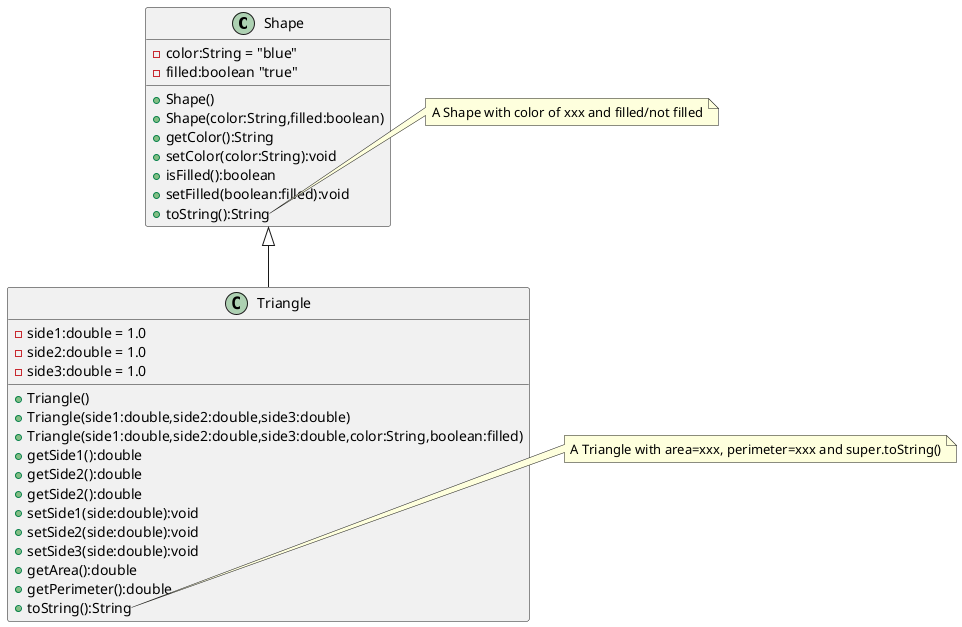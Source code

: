 @startuml
'https://plantuml.com/class-diagram

Shape <|-- Triangle

class Shape {
-color:String = "blue"
-filled:boolean "true"
+Shape()
+Shape(color:String,filled:boolean)
+getColor():String
+setColor(color:String):void
+isFilled():boolean
+setFilled(boolean:filled):void
+toString():String
}
note right of Shape::toString():String
A Shape with color of xxx and filled/not filled
end note

class Triangle {
-side1:double = 1.0
-side2:double = 1.0
-side3:double = 1.0
+Triangle()
+Triangle(side1:double,side2:double,side3:double)
+Triangle(side1:double,side2:double,side3:double,color:String,boolean:filled)
+getSide1():double
+getSide2():double
+getSide2():double
+setSide1(side:double):void
+setSide2(side:double):void
+setSide3(side:double):void
+getArea():double
+getPerimeter():double
+toString():String
}
note right of Triangle::toString():String
A Triangle with area=xxx, perimeter=xxx and super.toString()
end note



@enduml